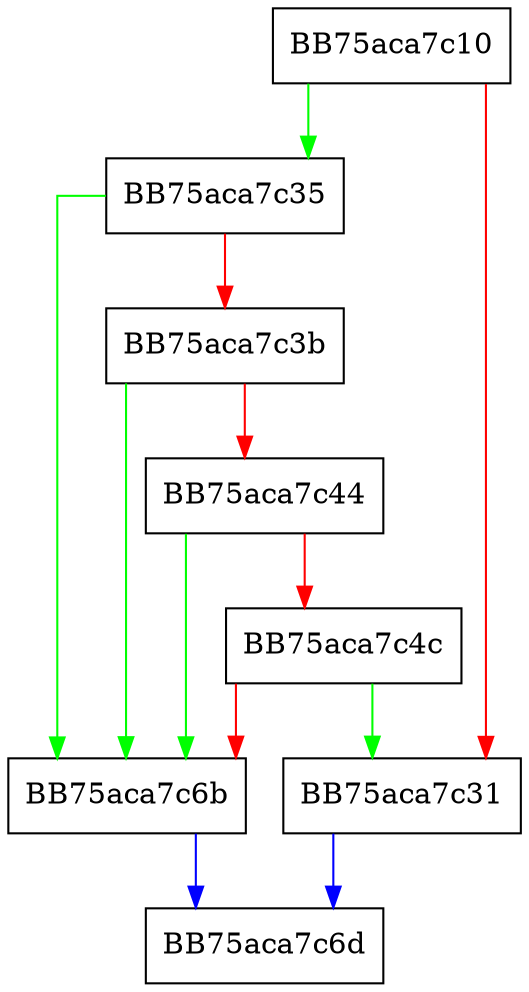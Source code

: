 digraph InheritAllow {
  node [shape="box"];
  graph [splines=ortho];
  BB75aca7c10 -> BB75aca7c35 [color="green"];
  BB75aca7c10 -> BB75aca7c31 [color="red"];
  BB75aca7c31 -> BB75aca7c6d [color="blue"];
  BB75aca7c35 -> BB75aca7c6b [color="green"];
  BB75aca7c35 -> BB75aca7c3b [color="red"];
  BB75aca7c3b -> BB75aca7c6b [color="green"];
  BB75aca7c3b -> BB75aca7c44 [color="red"];
  BB75aca7c44 -> BB75aca7c6b [color="green"];
  BB75aca7c44 -> BB75aca7c4c [color="red"];
  BB75aca7c4c -> BB75aca7c31 [color="green"];
  BB75aca7c4c -> BB75aca7c6b [color="red"];
  BB75aca7c6b -> BB75aca7c6d [color="blue"];
}